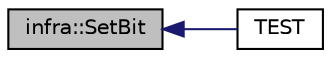 digraph "infra::SetBit"
{
 // INTERACTIVE_SVG=YES
  edge [fontname="Helvetica",fontsize="10",labelfontname="Helvetica",labelfontsize="10"];
  node [fontname="Helvetica",fontsize="10",shape=record];
  rankdir="LR";
  Node1082 [label="infra::SetBit",height=0.2,width=0.4,color="black", fillcolor="grey75", style="filled", fontcolor="black"];
  Node1082 -> Node1083 [dir="back",color="midnightblue",fontsize="10",style="solid",fontname="Helvetica"];
  Node1083 [label="TEST",height=0.2,width=0.4,color="black", fillcolor="white", style="filled",URL="$d7/d4f/_test_bit_logic_8cpp.html#ad1fef962f7831b45eb3c84fd584e4b29"];
}
